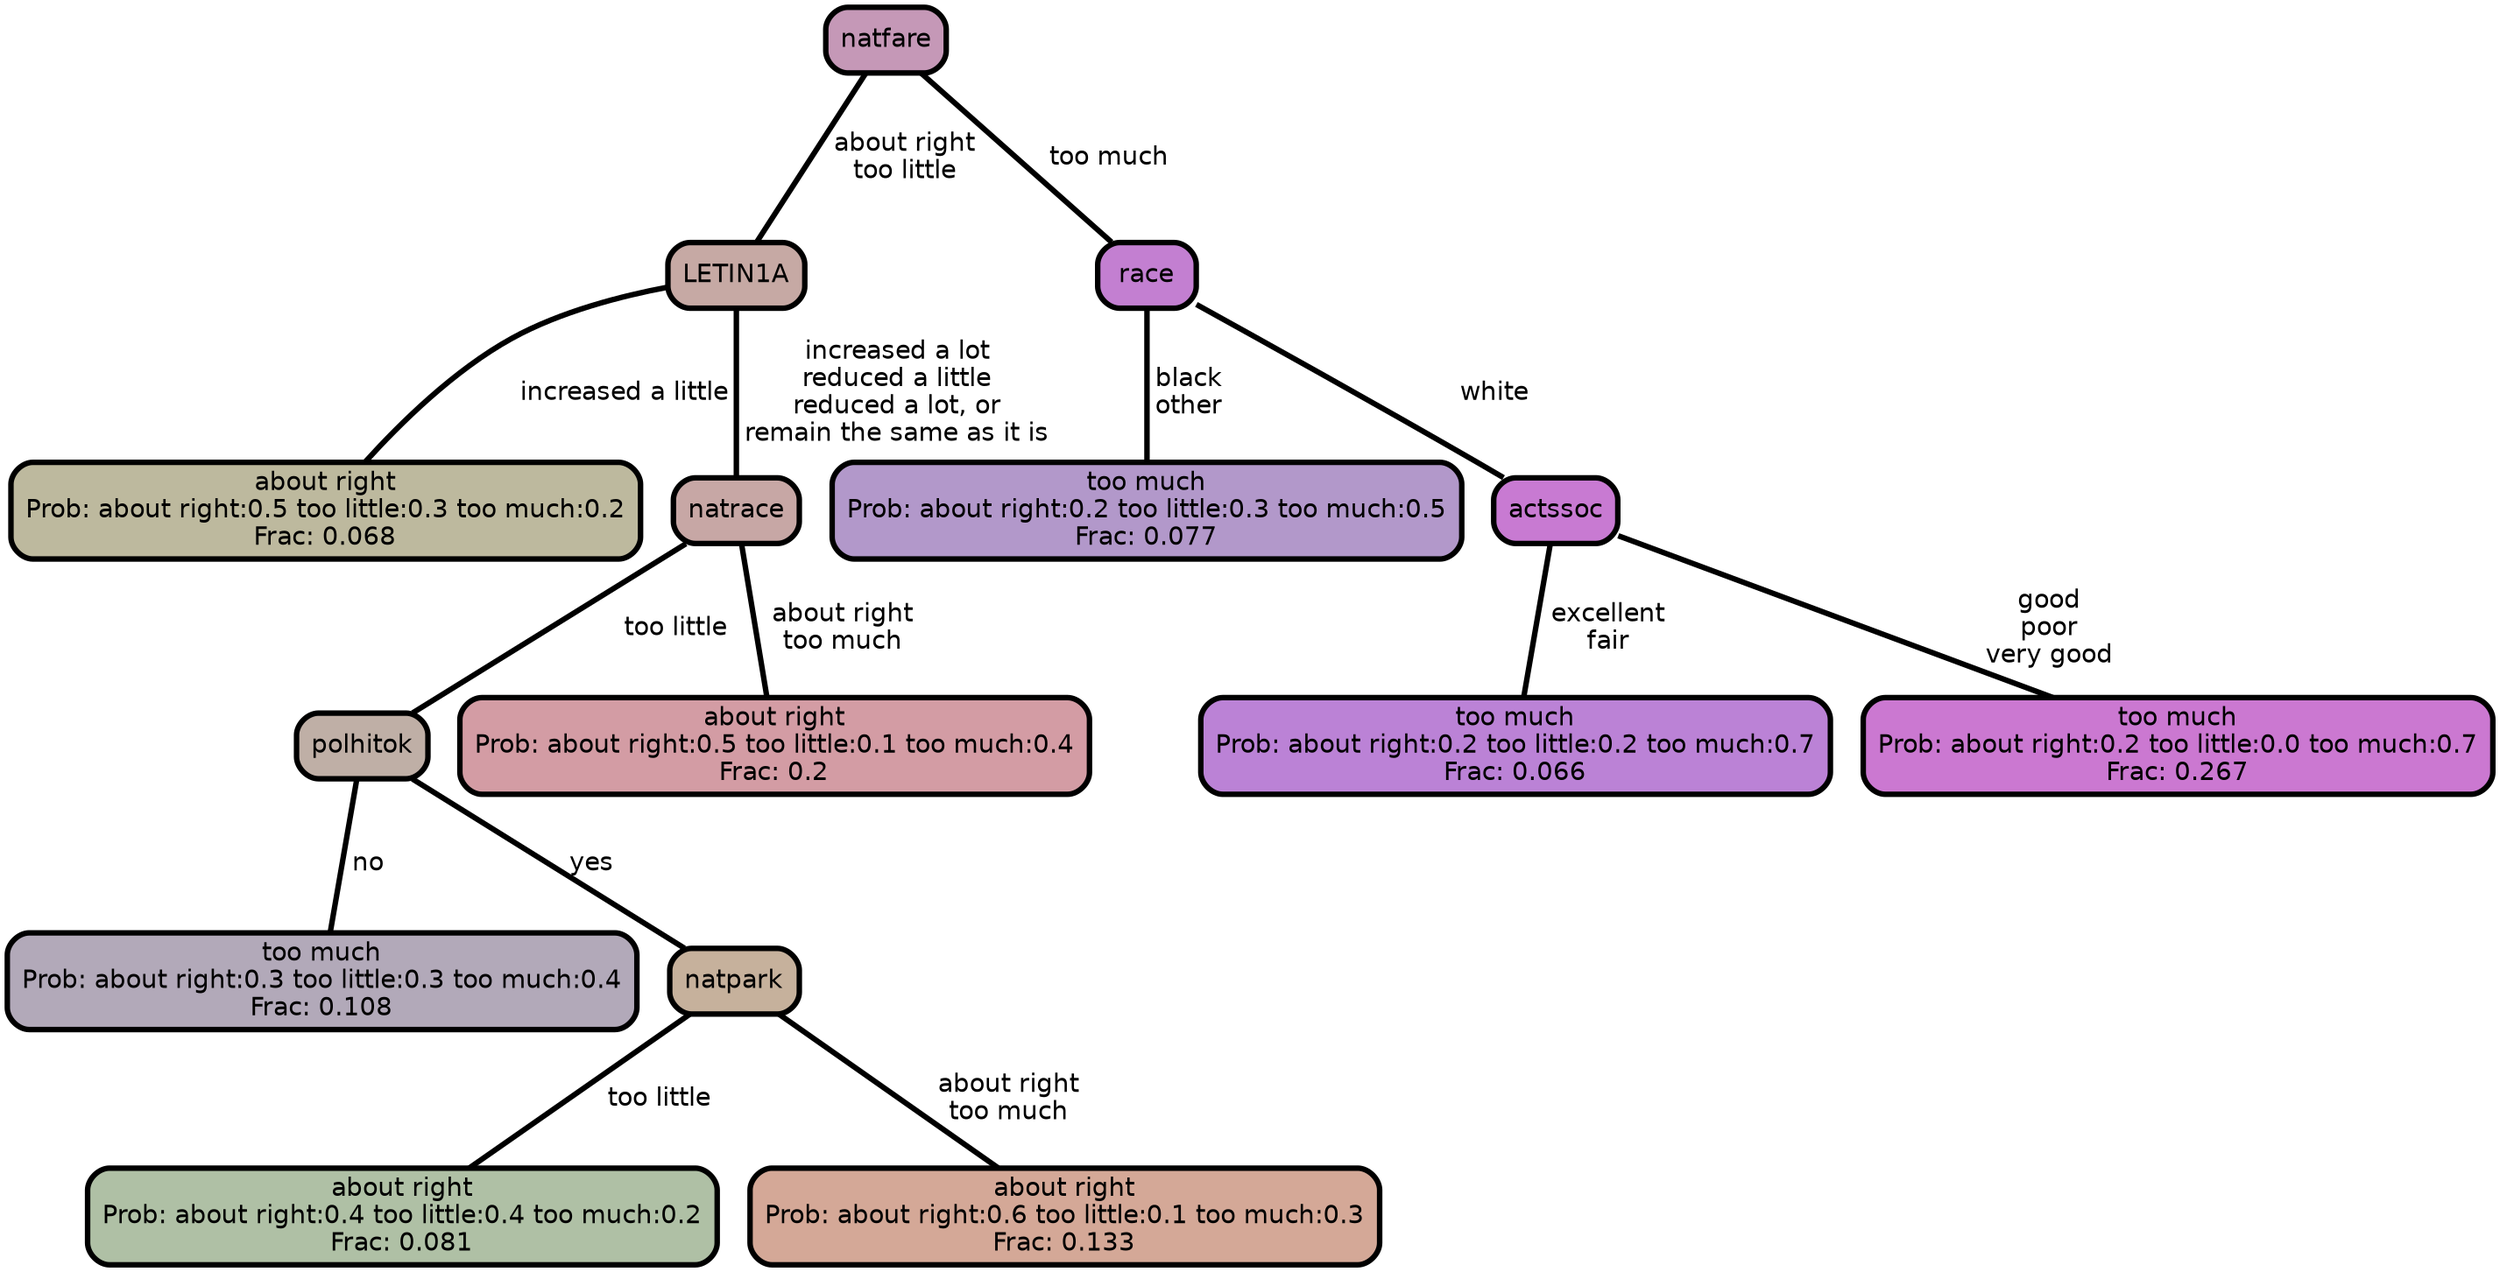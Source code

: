 graph Tree {
node [shape=box, style="filled, rounded",color="black",penwidth="3",fontcolor="black",                 fontname=helvetica] ;
graph [ranksep="0 equally", splines=straight,                 bgcolor=transparent, dpi=200] ;
edge [fontname=helvetica, color=black] ;
0 [label="about right
Prob: about right:0.5 too little:0.3 too much:0.2
Frac: 0.068", fillcolor="#bdb99e"] ;
1 [label="LETIN1A", fillcolor="#c6a9a4"] ;
2 [label="too much
Prob: about right:0.3 too little:0.3 too much:0.4
Frac: 0.108", fillcolor="#b2a9b9"] ;
3 [label="polhitok", fillcolor="#bfafa6"] ;
4 [label="about right
Prob: about right:0.4 too little:0.4 too much:0.2
Frac: 0.081", fillcolor="#afc0a5"] ;
5 [label="natpark", fillcolor="#c6b19c"] ;
6 [label="about right
Prob: about right:0.6 too little:0.1 too much:0.3
Frac: 0.133", fillcolor="#d4a897"] ;
7 [label="natrace", fillcolor="#c7a7a5"] ;
8 [label="about right
Prob: about right:0.5 too little:0.1 too much:0.4
Frac: 0.2", fillcolor="#d39ca4"] ;
9 [label="natfare", fillcolor="#c598b7"] ;
10 [label="too much
Prob: about right:0.2 too little:0.3 too much:0.5
Frac: 0.077", fillcolor="#b298ca"] ;
11 [label="race", fillcolor="#c37fd1"] ;
12 [label="too much
Prob: about right:0.2 too little:0.2 too much:0.7
Frac: 0.066", fillcolor="#bb82d6"] ;
13 [label="actssoc", fillcolor="#c87ad2"] ;
14 [label="too much
Prob: about right:0.2 too little:0.0 too much:0.7
Frac: 0.267", fillcolor="#cb78d1"] ;
1 -- 0 [label=" increased a little",penwidth=3] ;
1 -- 7 [label=" increased a lot\n reduced a little\n reduced a lot, or\n remain the same as it is",penwidth=3] ;
3 -- 2 [label=" no",penwidth=3] ;
3 -- 5 [label=" yes",penwidth=3] ;
5 -- 4 [label=" too little",penwidth=3] ;
5 -- 6 [label=" about right\n too much",penwidth=3] ;
7 -- 3 [label=" too little",penwidth=3] ;
7 -- 8 [label=" about right\n too much",penwidth=3] ;
9 -- 1 [label=" about right\n too little",penwidth=3] ;
9 -- 11 [label=" too much",penwidth=3] ;
11 -- 10 [label=" black\n other",penwidth=3] ;
11 -- 13 [label=" white",penwidth=3] ;
13 -- 12 [label=" excellent\n fair",penwidth=3] ;
13 -- 14 [label=" good\n poor\n very good",penwidth=3] ;
{rank = same;}}